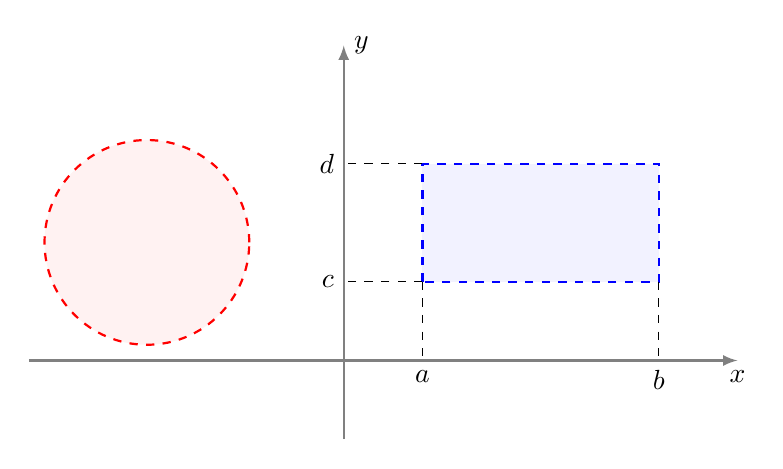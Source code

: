 \begin{tikzpicture}

\draw[->,>=latex,thick, gray] (-4,0)--(5,0) node[below,black] {$x$};
\draw[->,>=latex,thick, gray] (0,-1)--(0,4) node[right,black] {$y$};

\draw[red,dashed,thick,fill=red!10,fill opacity=0.5] (-2.5,1.5) circle (1.3);

\draw[blue,thick,dashed,fill=blue!10,fill opacity=0.5] (1,1) rectangle ++(3,1.5);

\draw[dashed] (1,1) -- (1,0) node[below] {$a$};
\draw[dashed] (4,1) -- (4,0) node[below] {$b$};
\draw[dashed] (1,1) -- (0,1) node[left] {$c$};
\draw[dashed] (1,2.5) -- (0,2.5) node[left] {$d$};

\end{tikzpicture}